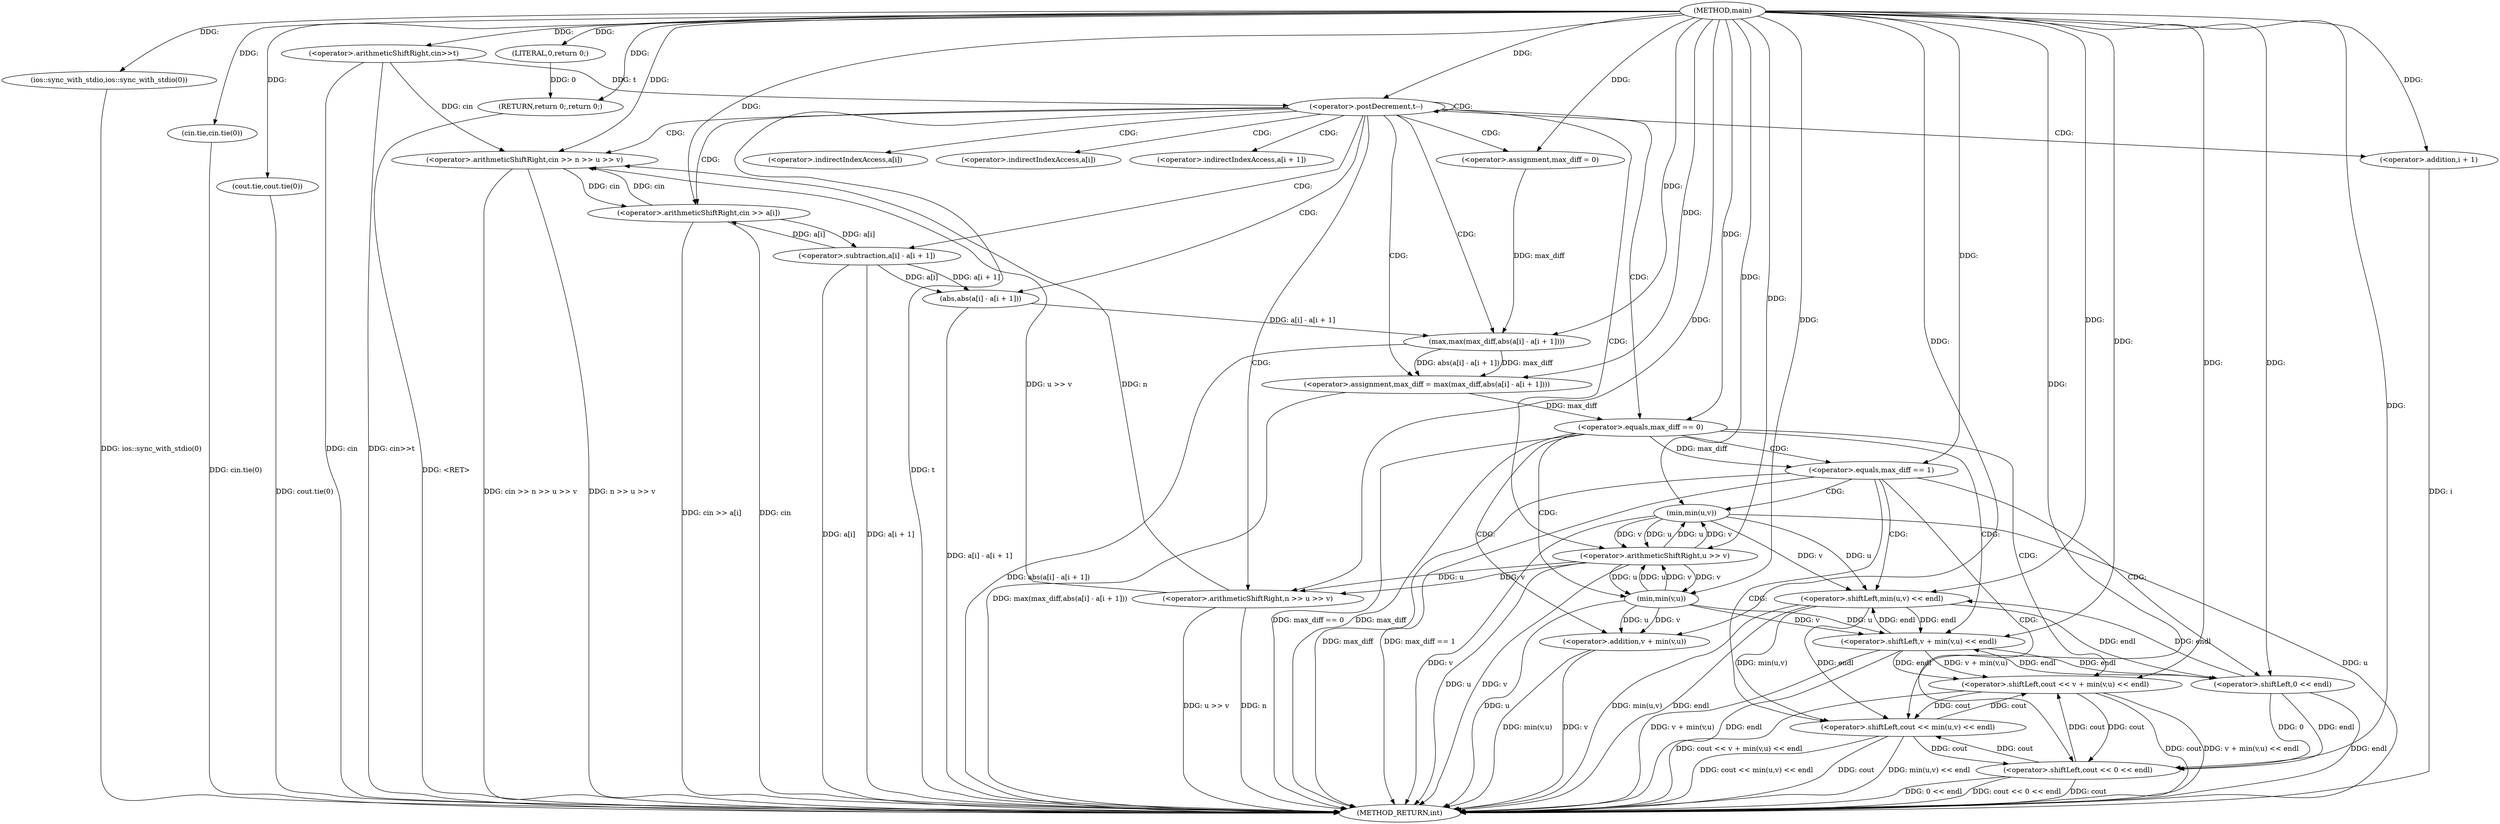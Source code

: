digraph "main" {  
"1000517" [label = "(METHOD,main)" ]
"1000603" [label = "(METHOD_RETURN,int)" ]
"1000519" [label = "(ios::sync_with_stdio,ios::sync_with_stdio(0))" ]
"1000521" [label = "(cin.tie,cin.tie(0))" ]
"1000523" [label = "(cout.tie,cout.tie(0))" ]
"1000526" [label = "(<operator>.arithmeticShiftRight,cin>>t)" ]
"1000601" [label = "(RETURN,return 0;,return 0;)" ]
"1000530" [label = "(<operator>.postDecrement,t--)" ]
"1000602" [label = "(LITERAL,0,return 0;)" ]
"1000536" [label = "(<operator>.arithmeticShiftRight,cin >> n >> u >> v)" ]
"1000544" [label = "(<operator>.arithmeticShiftRight,cin >> a[i])" ]
"1000550" [label = "(<operator>.assignment,max_diff = 0)" ]
"1000554" [label = "(<operator>.assignment,max_diff = max(max_diff,abs(a[i] - a[i + 1])))" ]
"1000569" [label = "(<operator>.equals,max_diff == 0)" ]
"1000538" [label = "(<operator>.arithmeticShiftRight,n >> u >> v)" ]
"1000573" [label = "(<operator>.shiftLeft,cout << v + min(v,u) << endl)" ]
"1000540" [label = "(<operator>.arithmeticShiftRight,u >> v)" ]
"1000556" [label = "(max,max(max_diff,abs(a[i] - a[i + 1])))" ]
"1000584" [label = "(<operator>.equals,max_diff == 1)" ]
"1000558" [label = "(abs,abs(a[i] - a[i + 1]))" ]
"1000575" [label = "(<operator>.shiftLeft,v + min(v,u) << endl)" ]
"1000588" [label = "(<operator>.shiftLeft,cout << min(u,v) << endl)" ]
"1000596" [label = "(<operator>.shiftLeft,cout << 0 << endl)" ]
"1000559" [label = "(<operator>.subtraction,a[i] - a[i + 1])" ]
"1000576" [label = "(<operator>.addition,v + min(v,u))" ]
"1000578" [label = "(min,min(v,u))" ]
"1000590" [label = "(<operator>.shiftLeft,min(u,v) << endl)" ]
"1000598" [label = "(<operator>.shiftLeft,0 << endl)" ]
"1000565" [label = "(<operator>.addition,i + 1)" ]
"1000591" [label = "(min,min(u,v))" ]
"1000546" [label = "(<operator>.indirectIndexAccess,a[i])" ]
"1000560" [label = "(<operator>.indirectIndexAccess,a[i])" ]
"1000563" [label = "(<operator>.indirectIndexAccess,a[i + 1])" ]
  "1000601" -> "1000603"  [ label = "DDG: <RET>"] 
  "1000519" -> "1000603"  [ label = "DDG: ios::sync_with_stdio(0)"] 
  "1000521" -> "1000603"  [ label = "DDG: cin.tie(0)"] 
  "1000523" -> "1000603"  [ label = "DDG: cout.tie(0)"] 
  "1000526" -> "1000603"  [ label = "DDG: cin"] 
  "1000526" -> "1000603"  [ label = "DDG: cin>>t"] 
  "1000530" -> "1000603"  [ label = "DDG: t"] 
  "1000538" -> "1000603"  [ label = "DDG: n"] 
  "1000540" -> "1000603"  [ label = "DDG: u"] 
  "1000540" -> "1000603"  [ label = "DDG: v"] 
  "1000538" -> "1000603"  [ label = "DDG: u >> v"] 
  "1000536" -> "1000603"  [ label = "DDG: n >> u >> v"] 
  "1000536" -> "1000603"  [ label = "DDG: cin >> n >> u >> v"] 
  "1000544" -> "1000603"  [ label = "DDG: cin"] 
  "1000544" -> "1000603"  [ label = "DDG: cin >> a[i]"] 
  "1000559" -> "1000603"  [ label = "DDG: a[i]"] 
  "1000565" -> "1000603"  [ label = "DDG: i"] 
  "1000559" -> "1000603"  [ label = "DDG: a[i + 1]"] 
  "1000558" -> "1000603"  [ label = "DDG: a[i] - a[i + 1]"] 
  "1000556" -> "1000603"  [ label = "DDG: abs(a[i] - a[i + 1])"] 
  "1000554" -> "1000603"  [ label = "DDG: max(max_diff,abs(a[i] - a[i + 1]))"] 
  "1000569" -> "1000603"  [ label = "DDG: max_diff"] 
  "1000569" -> "1000603"  [ label = "DDG: max_diff == 0"] 
  "1000584" -> "1000603"  [ label = "DDG: max_diff"] 
  "1000584" -> "1000603"  [ label = "DDG: max_diff == 1"] 
  "1000596" -> "1000603"  [ label = "DDG: cout"] 
  "1000598" -> "1000603"  [ label = "DDG: endl"] 
  "1000596" -> "1000603"  [ label = "DDG: 0 << endl"] 
  "1000596" -> "1000603"  [ label = "DDG: cout << 0 << endl"] 
  "1000588" -> "1000603"  [ label = "DDG: cout"] 
  "1000591" -> "1000603"  [ label = "DDG: u"] 
  "1000591" -> "1000603"  [ label = "DDG: v"] 
  "1000590" -> "1000603"  [ label = "DDG: min(u,v)"] 
  "1000590" -> "1000603"  [ label = "DDG: endl"] 
  "1000588" -> "1000603"  [ label = "DDG: min(u,v) << endl"] 
  "1000588" -> "1000603"  [ label = "DDG: cout << min(u,v) << endl"] 
  "1000573" -> "1000603"  [ label = "DDG: cout"] 
  "1000576" -> "1000603"  [ label = "DDG: v"] 
  "1000578" -> "1000603"  [ label = "DDG: u"] 
  "1000576" -> "1000603"  [ label = "DDG: min(v,u)"] 
  "1000575" -> "1000603"  [ label = "DDG: v + min(v,u)"] 
  "1000575" -> "1000603"  [ label = "DDG: endl"] 
  "1000573" -> "1000603"  [ label = "DDG: v + min(v,u) << endl"] 
  "1000573" -> "1000603"  [ label = "DDG: cout << v + min(v,u) << endl"] 
  "1000602" -> "1000601"  [ label = "DDG: 0"] 
  "1000517" -> "1000601"  [ label = "DDG: "] 
  "1000517" -> "1000519"  [ label = "DDG: "] 
  "1000517" -> "1000521"  [ label = "DDG: "] 
  "1000517" -> "1000523"  [ label = "DDG: "] 
  "1000517" -> "1000526"  [ label = "DDG: "] 
  "1000517" -> "1000602"  [ label = "DDG: "] 
  "1000526" -> "1000530"  [ label = "DDG: t"] 
  "1000517" -> "1000530"  [ label = "DDG: "] 
  "1000517" -> "1000550"  [ label = "DDG: "] 
  "1000526" -> "1000536"  [ label = "DDG: cin"] 
  "1000544" -> "1000536"  [ label = "DDG: cin"] 
  "1000517" -> "1000536"  [ label = "DDG: "] 
  "1000538" -> "1000536"  [ label = "DDG: u >> v"] 
  "1000538" -> "1000536"  [ label = "DDG: n"] 
  "1000536" -> "1000544"  [ label = "DDG: cin"] 
  "1000517" -> "1000544"  [ label = "DDG: "] 
  "1000559" -> "1000544"  [ label = "DDG: a[i]"] 
  "1000556" -> "1000554"  [ label = "DDG: abs(a[i] - a[i + 1])"] 
  "1000556" -> "1000554"  [ label = "DDG: max_diff"] 
  "1000517" -> "1000538"  [ label = "DDG: "] 
  "1000540" -> "1000538"  [ label = "DDG: u"] 
  "1000540" -> "1000538"  [ label = "DDG: v"] 
  "1000517" -> "1000554"  [ label = "DDG: "] 
  "1000554" -> "1000569"  [ label = "DDG: max_diff"] 
  "1000517" -> "1000569"  [ label = "DDG: "] 
  "1000591" -> "1000540"  [ label = "DDG: u"] 
  "1000578" -> "1000540"  [ label = "DDG: u"] 
  "1000517" -> "1000540"  [ label = "DDG: "] 
  "1000591" -> "1000540"  [ label = "DDG: v"] 
  "1000578" -> "1000540"  [ label = "DDG: v"] 
  "1000550" -> "1000556"  [ label = "DDG: max_diff"] 
  "1000517" -> "1000556"  [ label = "DDG: "] 
  "1000558" -> "1000556"  [ label = "DDG: a[i] - a[i + 1]"] 
  "1000596" -> "1000573"  [ label = "DDG: cout"] 
  "1000588" -> "1000573"  [ label = "DDG: cout"] 
  "1000517" -> "1000573"  [ label = "DDG: "] 
  "1000575" -> "1000573"  [ label = "DDG: v + min(v,u)"] 
  "1000575" -> "1000573"  [ label = "DDG: endl"] 
  "1000559" -> "1000558"  [ label = "DDG: a[i]"] 
  "1000559" -> "1000558"  [ label = "DDG: a[i + 1]"] 
  "1000578" -> "1000575"  [ label = "DDG: v"] 
  "1000578" -> "1000575"  [ label = "DDG: u"] 
  "1000517" -> "1000575"  [ label = "DDG: "] 
  "1000598" -> "1000575"  [ label = "DDG: endl"] 
  "1000590" -> "1000575"  [ label = "DDG: endl"] 
  "1000569" -> "1000584"  [ label = "DDG: max_diff"] 
  "1000517" -> "1000584"  [ label = "DDG: "] 
  "1000544" -> "1000559"  [ label = "DDG: a[i]"] 
  "1000578" -> "1000576"  [ label = "DDG: v"] 
  "1000517" -> "1000576"  [ label = "DDG: "] 
  "1000578" -> "1000576"  [ label = "DDG: u"] 
  "1000596" -> "1000588"  [ label = "DDG: cout"] 
  "1000573" -> "1000588"  [ label = "DDG: cout"] 
  "1000517" -> "1000588"  [ label = "DDG: "] 
  "1000590" -> "1000588"  [ label = "DDG: min(u,v)"] 
  "1000590" -> "1000588"  [ label = "DDG: endl"] 
  "1000588" -> "1000596"  [ label = "DDG: cout"] 
  "1000573" -> "1000596"  [ label = "DDG: cout"] 
  "1000517" -> "1000596"  [ label = "DDG: "] 
  "1000598" -> "1000596"  [ label = "DDG: endl"] 
  "1000598" -> "1000596"  [ label = "DDG: 0"] 
  "1000540" -> "1000578"  [ label = "DDG: v"] 
  "1000517" -> "1000578"  [ label = "DDG: "] 
  "1000540" -> "1000578"  [ label = "DDG: u"] 
  "1000591" -> "1000590"  [ label = "DDG: v"] 
  "1000591" -> "1000590"  [ label = "DDG: u"] 
  "1000598" -> "1000590"  [ label = "DDG: endl"] 
  "1000575" -> "1000590"  [ label = "DDG: endl"] 
  "1000517" -> "1000590"  [ label = "DDG: "] 
  "1000517" -> "1000598"  [ label = "DDG: "] 
  "1000590" -> "1000598"  [ label = "DDG: endl"] 
  "1000575" -> "1000598"  [ label = "DDG: endl"] 
  "1000517" -> "1000565"  [ label = "DDG: "] 
  "1000540" -> "1000591"  [ label = "DDG: u"] 
  "1000517" -> "1000591"  [ label = "DDG: "] 
  "1000540" -> "1000591"  [ label = "DDG: v"] 
  "1000530" -> "1000530"  [ label = "CDG: "] 
  "1000530" -> "1000538"  [ label = "CDG: "] 
  "1000530" -> "1000550"  [ label = "CDG: "] 
  "1000530" -> "1000560"  [ label = "CDG: "] 
  "1000530" -> "1000544"  [ label = "CDG: "] 
  "1000530" -> "1000540"  [ label = "CDG: "] 
  "1000530" -> "1000563"  [ label = "CDG: "] 
  "1000530" -> "1000546"  [ label = "CDG: "] 
  "1000530" -> "1000565"  [ label = "CDG: "] 
  "1000530" -> "1000554"  [ label = "CDG: "] 
  "1000530" -> "1000556"  [ label = "CDG: "] 
  "1000530" -> "1000558"  [ label = "CDG: "] 
  "1000530" -> "1000569"  [ label = "CDG: "] 
  "1000530" -> "1000536"  [ label = "CDG: "] 
  "1000530" -> "1000559"  [ label = "CDG: "] 
  "1000569" -> "1000584"  [ label = "CDG: "] 
  "1000569" -> "1000576"  [ label = "CDG: "] 
  "1000569" -> "1000578"  [ label = "CDG: "] 
  "1000569" -> "1000573"  [ label = "CDG: "] 
  "1000569" -> "1000575"  [ label = "CDG: "] 
  "1000584" -> "1000590"  [ label = "CDG: "] 
  "1000584" -> "1000598"  [ label = "CDG: "] 
  "1000584" -> "1000596"  [ label = "CDG: "] 
  "1000584" -> "1000588"  [ label = "CDG: "] 
  "1000584" -> "1000591"  [ label = "CDG: "] 
}
